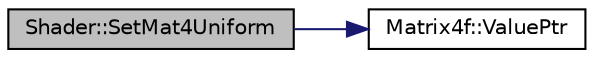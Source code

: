 digraph "Shader::SetMat4Uniform"
{
 // LATEX_PDF_SIZE
  edge [fontname="Helvetica",fontsize="10",labelfontname="Helvetica",labelfontsize="10"];
  node [fontname="Helvetica",fontsize="10",shape=record];
  rankdir="LR";
  Node17 [label="Shader::SetMat4Uniform",height=0.2,width=0.4,color="black", fillcolor="grey75", style="filled", fontcolor="black",tooltip="Sets a global matrix 4x4 uniform in the shader"];
  Node17 -> Node18 [color="midnightblue",fontsize="10",style="solid",fontname="Helvetica"];
  Node18 [label="Matrix4f::ValuePtr",height=0.2,width=0.4,color="black", fillcolor="white", style="filled",URL="$class_matrix4f.html#a2e3678454ddd2063fff3f21dfac85a45",tooltip=" "];
}
